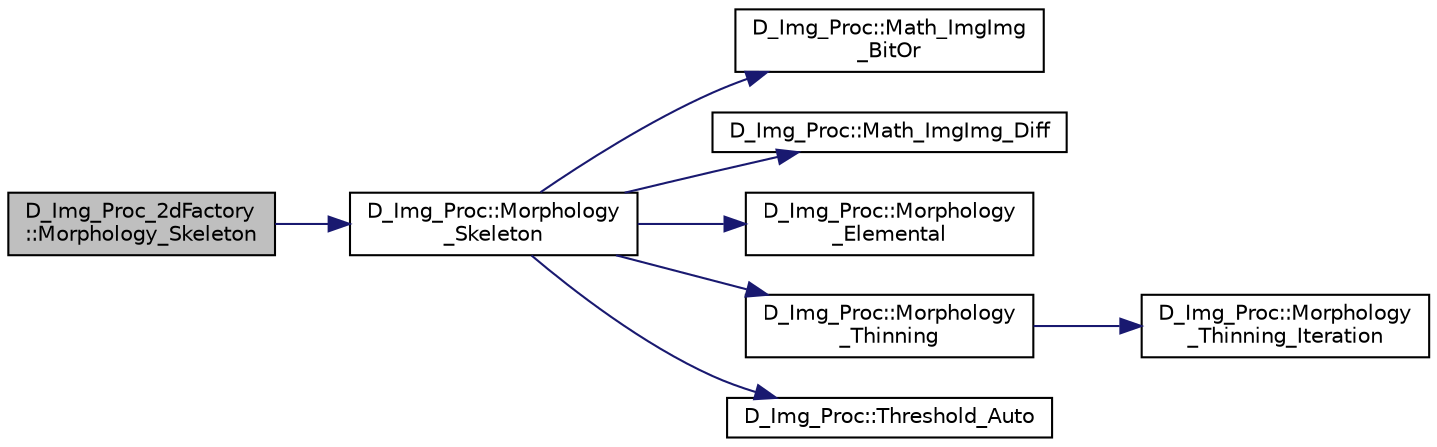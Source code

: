 digraph "D_Img_Proc_2dFactory::Morphology_Skeleton"
{
 // LATEX_PDF_SIZE
  edge [fontname="Helvetica",fontsize="10",labelfontname="Helvetica",labelfontsize="10"];
  node [fontname="Helvetica",fontsize="10",shape=record];
  rankdir="LR";
  Node1 [label="D_Img_Proc_2dFactory\l::Morphology_Skeleton",height=0.2,width=0.4,color="black", fillcolor="grey75", style="filled", fontcolor="black",tooltip=" "];
  Node1 -> Node2 [color="midnightblue",fontsize="10",style="solid"];
  Node2 [label="D_Img_Proc::Morphology\l_Skeleton",height=0.2,width=0.4,color="black", fillcolor="white", style="filled",URL="$class_d___img___proc.html#ae743cee338c9673c8cc84b00f8300f39",tooltip=" "];
  Node2 -> Node3 [color="midnightblue",fontsize="10",style="solid"];
  Node3 [label="D_Img_Proc::Math_ImgImg\l_BitOr",height=0.2,width=0.4,color="black", fillcolor="white", style="filled",URL="$class_d___img___proc.html#a0cab11d546ef9a33b6925ce94a9e7959",tooltip=" "];
  Node2 -> Node4 [color="midnightblue",fontsize="10",style="solid"];
  Node4 [label="D_Img_Proc::Math_ImgImg_Diff",height=0.2,width=0.4,color="black", fillcolor="white", style="filled",URL="$class_d___img___proc.html#a8cec240aafb98fc67d6d1d2ca15a1b35",tooltip=" "];
  Node2 -> Node5 [color="midnightblue",fontsize="10",style="solid"];
  Node5 [label="D_Img_Proc::Morphology\l_Elemental",height=0.2,width=0.4,color="black", fillcolor="white", style="filled",URL="$class_d___img___proc.html#a4210f59c80b73b231d9212964a765e54",tooltip=" "];
  Node2 -> Node6 [color="midnightblue",fontsize="10",style="solid"];
  Node6 [label="D_Img_Proc::Morphology\l_Thinning",height=0.2,width=0.4,color="black", fillcolor="white", style="filled",URL="$class_d___img___proc.html#a9cb68cdef068621ea4d79d67d7e0f0fd",tooltip=" "];
  Node6 -> Node7 [color="midnightblue",fontsize="10",style="solid"];
  Node7 [label="D_Img_Proc::Morphology\l_Thinning_Iteration",height=0.2,width=0.4,color="black", fillcolor="white", style="filled",URL="$class_d___img___proc.html#a389c0825eedfe4140d1fb7f8f7e5017c",tooltip=" "];
  Node2 -> Node8 [color="midnightblue",fontsize="10",style="solid"];
  Node8 [label="D_Img_Proc::Threshold_Auto",height=0.2,width=0.4,color="black", fillcolor="white", style="filled",URL="$class_d___img___proc.html#ae1b129dc72a3142269240e0ea60e1cbe",tooltip=" "];
}
